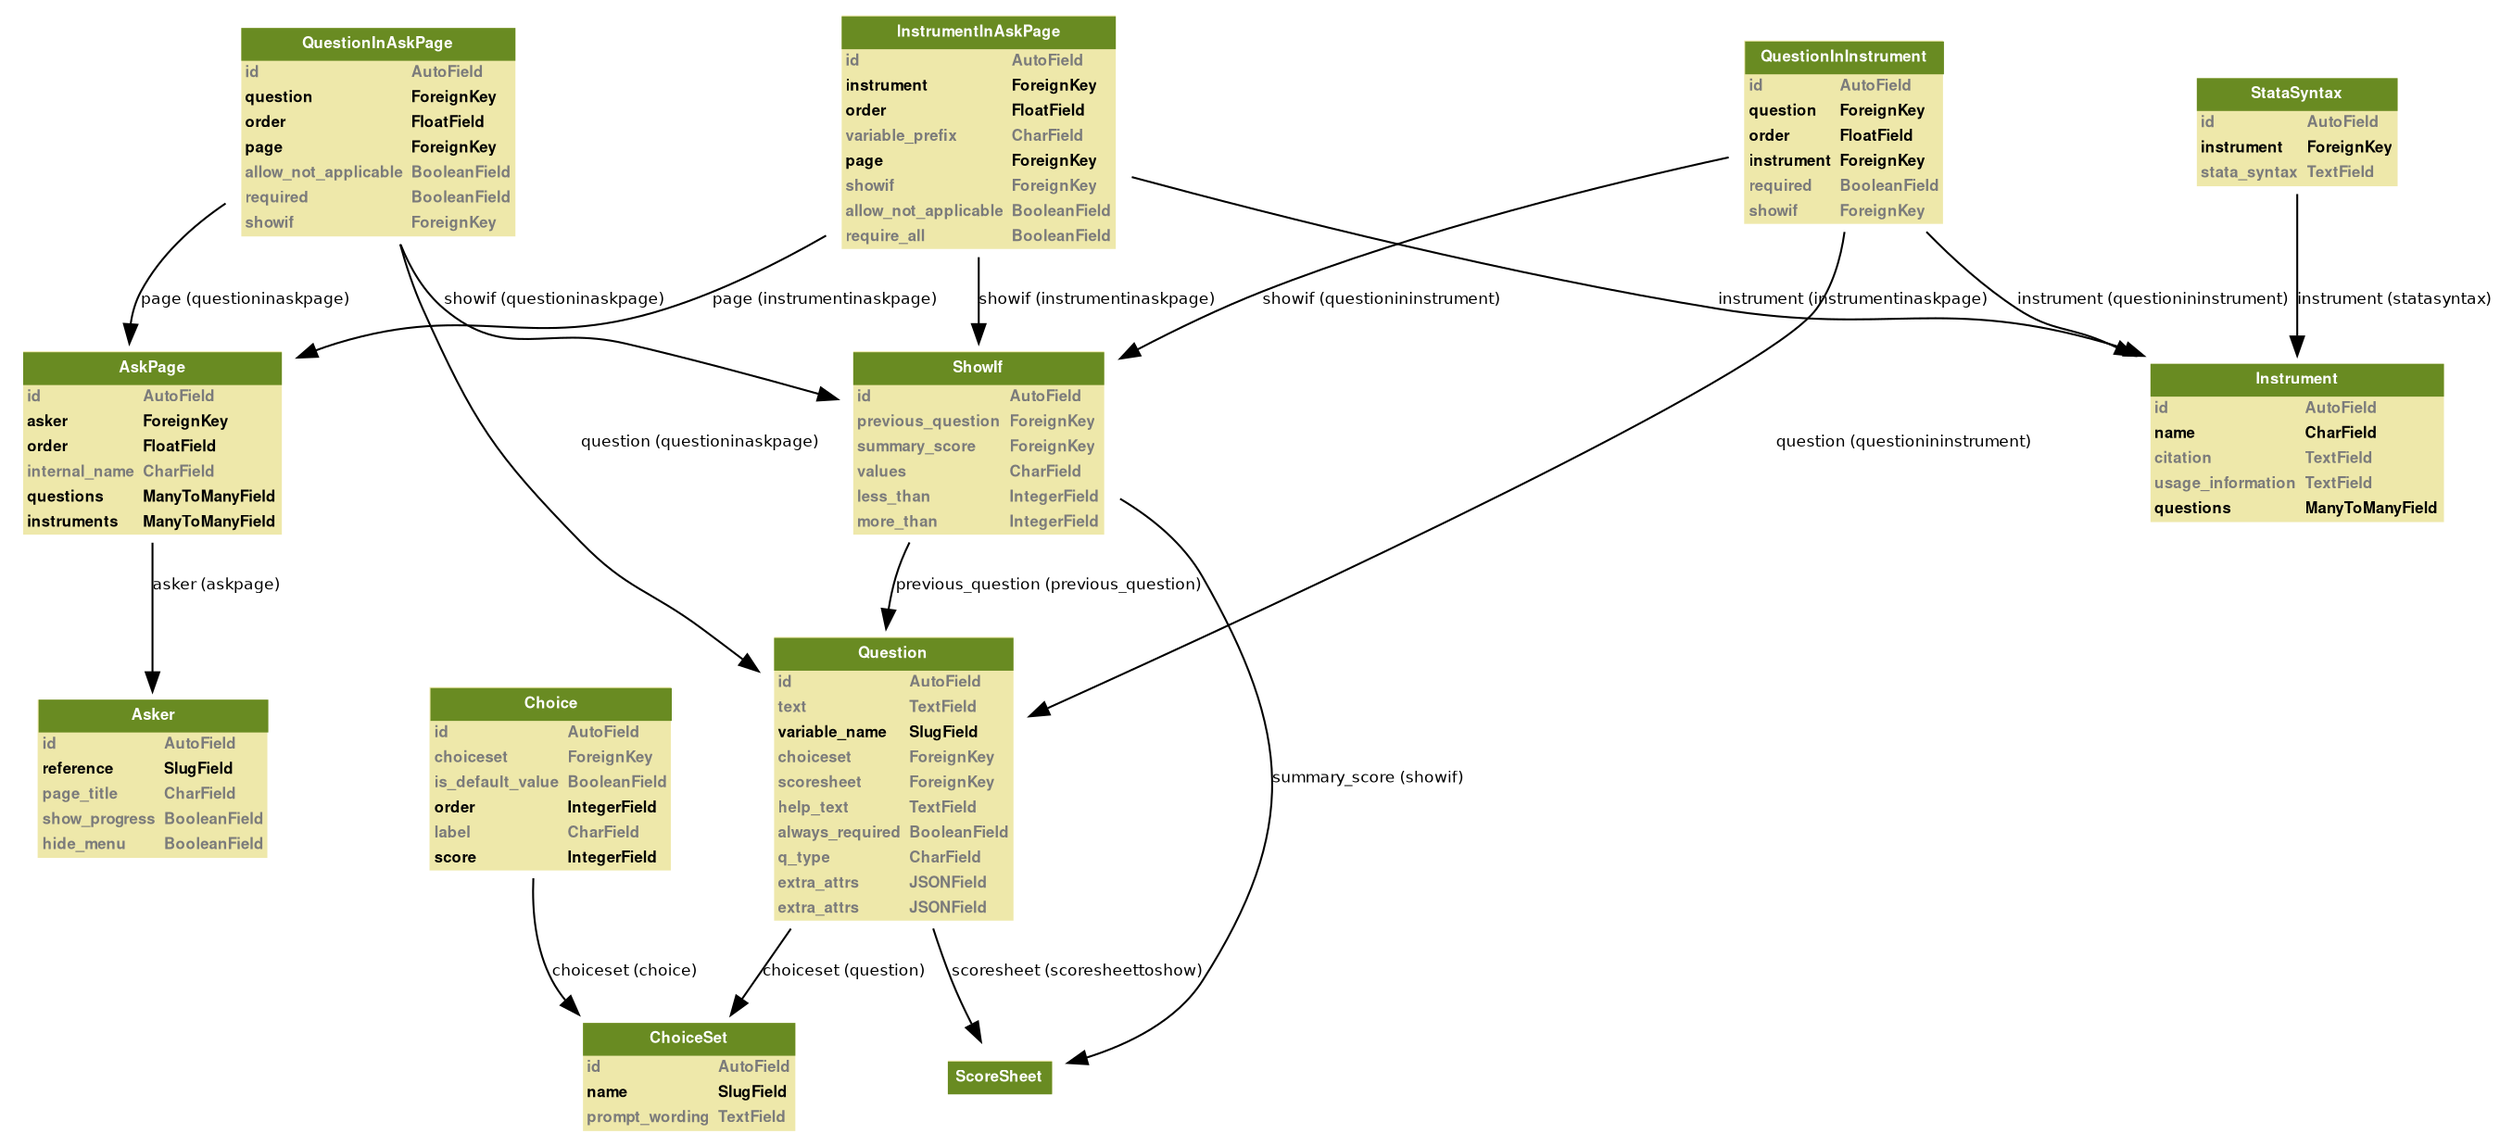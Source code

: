 
digraph name {
  fontname = "Helvetica"
  fontsize = 8

  node [
    fontname = "Helvetica"
    fontsize = 8
    shape = "plaintext"
  ]
  edge [
    fontname = "Helvetica"
    fontsize = 8
  ]




    ask_models_question_Question [label=<
    <TABLE BGCOLOR="palegoldenrod" BORDER="0" CELLBORDER="0" CELLSPACING="0">
     <TR><TD COLSPAN="2" CELLPADDING="4" ALIGN="CENTER" BGCOLOR="olivedrab4"
     ><FONT FACE="Helvetica Bold" COLOR="white"
     >Question</FONT></TD></TR>


        <TR><TD ALIGN="LEFT" BORDER="0"
        ><FONT COLOR="#7B7B7B" FACE="Helvetica Bold">id</FONT
        ></TD>
        <TD ALIGN="LEFT"
        ><FONT COLOR="#7B7B7B" FACE="Helvetica Bold">AutoField</FONT
        ></TD></TR>

        <TR><TD ALIGN="LEFT" BORDER="0"
        ><FONT COLOR="#7B7B7B" FACE="Helvetica Bold">text</FONT
        ></TD>
        <TD ALIGN="LEFT"
        ><FONT COLOR="#7B7B7B" FACE="Helvetica Bold">TextField</FONT
        ></TD></TR>

        <TR><TD ALIGN="LEFT" BORDER="0"
        ><FONT FACE="Helvetica Bold">variable_name</FONT
        ></TD>
        <TD ALIGN="LEFT"
        ><FONT FACE="Helvetica Bold">SlugField</FONT
        ></TD></TR>

        <TR><TD ALIGN="LEFT" BORDER="0"
        ><FONT COLOR="#7B7B7B" FACE="Helvetica Bold">choiceset</FONT
        ></TD>
        <TD ALIGN="LEFT"
        ><FONT COLOR="#7B7B7B" FACE="Helvetica Bold">ForeignKey</FONT
        ></TD></TR>

        <TR><TD ALIGN="LEFT" BORDER="0"
        ><FONT COLOR="#7B7B7B" FACE="Helvetica Bold">scoresheet</FONT
        ></TD>
        <TD ALIGN="LEFT"
        ><FONT COLOR="#7B7B7B" FACE="Helvetica Bold">ForeignKey</FONT
        ></TD></TR>

        <TR><TD ALIGN="LEFT" BORDER="0"
        ><FONT COLOR="#7B7B7B" FACE="Helvetica Bold">help_text</FONT
        ></TD>
        <TD ALIGN="LEFT"
        ><FONT COLOR="#7B7B7B" FACE="Helvetica Bold">TextField</FONT
        ></TD></TR>

        <TR><TD ALIGN="LEFT" BORDER="0"
        ><FONT COLOR="#7B7B7B" FACE="Helvetica Bold">always_required</FONT
        ></TD>
        <TD ALIGN="LEFT"
        ><FONT COLOR="#7B7B7B" FACE="Helvetica Bold">BooleanField</FONT
        ></TD></TR>

        <TR><TD ALIGN="LEFT" BORDER="0"
        ><FONT COLOR="#7B7B7B" FACE="Helvetica Bold">q_type</FONT
        ></TD>
        <TD ALIGN="LEFT"
        ><FONT COLOR="#7B7B7B" FACE="Helvetica Bold">CharField</FONT
        ></TD></TR>

        <TR><TD ALIGN="LEFT" BORDER="0"
        ><FONT COLOR="#7B7B7B" FACE="Helvetica Bold">extra_attrs</FONT
        ></TD>
        <TD ALIGN="LEFT"
        ><FONT COLOR="#7B7B7B" FACE="Helvetica Bold">JSONField</FONT
        ></TD></TR>

        <TR><TD ALIGN="LEFT" BORDER="0"
        ><FONT COLOR="#7B7B7B" FACE="Helvetica Bold">extra_attrs</FONT
        ></TD>
        <TD ALIGN="LEFT"
        ><FONT COLOR="#7B7B7B" FACE="Helvetica Bold">JSONField</FONT
        ></TD></TR>


    </TABLE>
    >]

    ask_models_question_Choice [label=<
    <TABLE BGCOLOR="palegoldenrod" BORDER="0" CELLBORDER="0" CELLSPACING="0">
     <TR><TD COLSPAN="2" CELLPADDING="4" ALIGN="CENTER" BGCOLOR="olivedrab4"
     ><FONT FACE="Helvetica Bold" COLOR="white"
     >Choice</FONT></TD></TR>


        <TR><TD ALIGN="LEFT" BORDER="0"
        ><FONT COLOR="#7B7B7B" FACE="Helvetica Bold">id</FONT
        ></TD>
        <TD ALIGN="LEFT"
        ><FONT COLOR="#7B7B7B" FACE="Helvetica Bold">AutoField</FONT
        ></TD></TR>

        <TR><TD ALIGN="LEFT" BORDER="0"
        ><FONT COLOR="#7B7B7B" FACE="Helvetica Bold">choiceset</FONT
        ></TD>
        <TD ALIGN="LEFT"
        ><FONT COLOR="#7B7B7B" FACE="Helvetica Bold">ForeignKey</FONT
        ></TD></TR>

        <TR><TD ALIGN="LEFT" BORDER="0"
        ><FONT COLOR="#7B7B7B" FACE="Helvetica Bold">is_default_value</FONT
        ></TD>
        <TD ALIGN="LEFT"
        ><FONT COLOR="#7B7B7B" FACE="Helvetica Bold">BooleanField</FONT
        ></TD></TR>

        <TR><TD ALIGN="LEFT" BORDER="0"
        ><FONT FACE="Helvetica Bold">order</FONT
        ></TD>
        <TD ALIGN="LEFT"
        ><FONT FACE="Helvetica Bold">IntegerField</FONT
        ></TD></TR>

        <TR><TD ALIGN="LEFT" BORDER="0"
        ><FONT COLOR="#7B7B7B" FACE="Helvetica Bold">label</FONT
        ></TD>
        <TD ALIGN="LEFT"
        ><FONT COLOR="#7B7B7B" FACE="Helvetica Bold">CharField</FONT
        ></TD></TR>

        <TR><TD ALIGN="LEFT" BORDER="0"
        ><FONT FACE="Helvetica Bold">score</FONT
        ></TD>
        <TD ALIGN="LEFT"
        ><FONT FACE="Helvetica Bold">IntegerField</FONT
        ></TD></TR>


    </TABLE>
    >]

    ask_models_question_ChoiceSet [label=<
    <TABLE BGCOLOR="palegoldenrod" BORDER="0" CELLBORDER="0" CELLSPACING="0">
     <TR><TD COLSPAN="2" CELLPADDING="4" ALIGN="CENTER" BGCOLOR="olivedrab4"
     ><FONT FACE="Helvetica Bold" COLOR="white"
     >ChoiceSet</FONT></TD></TR>


        <TR><TD ALIGN="LEFT" BORDER="0"
        ><FONT COLOR="#7B7B7B" FACE="Helvetica Bold">id</FONT
        ></TD>
        <TD ALIGN="LEFT"
        ><FONT COLOR="#7B7B7B" FACE="Helvetica Bold">AutoField</FONT
        ></TD></TR>

        <TR><TD ALIGN="LEFT" BORDER="0"
        ><FONT FACE="Helvetica Bold">name</FONT
        ></TD>
        <TD ALIGN="LEFT"
        ><FONT FACE="Helvetica Bold">SlugField</FONT
        ></TD></TR>

        <TR><TD ALIGN="LEFT" BORDER="0"
        ><FONT COLOR="#7B7B7B" FACE="Helvetica Bold">prompt_wording</FONT
        ></TD>
        <TD ALIGN="LEFT"
        ><FONT COLOR="#7B7B7B" FACE="Helvetica Bold">TextField</FONT
        ></TD></TR>


    </TABLE>
    >]

    ask_models_question_QuestionInAskPage [label=<
    <TABLE BGCOLOR="palegoldenrod" BORDER="0" CELLBORDER="0" CELLSPACING="0">
     <TR><TD COLSPAN="2" CELLPADDING="4" ALIGN="CENTER" BGCOLOR="olivedrab4"
     ><FONT FACE="Helvetica Bold" COLOR="white"
     >QuestionInAskPage</FONT></TD></TR>


        <TR><TD ALIGN="LEFT" BORDER="0"
        ><FONT COLOR="#7B7B7B" FACE="Helvetica Bold">id</FONT
        ></TD>
        <TD ALIGN="LEFT"
        ><FONT COLOR="#7B7B7B" FACE="Helvetica Bold">AutoField</FONT
        ></TD></TR>

        <TR><TD ALIGN="LEFT" BORDER="0"
        ><FONT FACE="Helvetica Bold">question</FONT
        ></TD>
        <TD ALIGN="LEFT"
        ><FONT FACE="Helvetica Bold">ForeignKey</FONT
        ></TD></TR>

        <TR><TD ALIGN="LEFT" BORDER="0"
        ><FONT FACE="Helvetica Bold">order</FONT
        ></TD>
        <TD ALIGN="LEFT"
        ><FONT FACE="Helvetica Bold">FloatField</FONT
        ></TD></TR>

        <TR><TD ALIGN="LEFT" BORDER="0"
        ><FONT FACE="Helvetica Bold">page</FONT
        ></TD>
        <TD ALIGN="LEFT"
        ><FONT FACE="Helvetica Bold">ForeignKey</FONT
        ></TD></TR>

        <TR><TD ALIGN="LEFT" BORDER="0"
        ><FONT COLOR="#7B7B7B" FACE="Helvetica Bold">allow_not_applicable</FONT
        ></TD>
        <TD ALIGN="LEFT"
        ><FONT COLOR="#7B7B7B" FACE="Helvetica Bold">BooleanField</FONT
        ></TD></TR>

        <TR><TD ALIGN="LEFT" BORDER="0"
        ><FONT COLOR="#7B7B7B" FACE="Helvetica Bold">required</FONT
        ></TD>
        <TD ALIGN="LEFT"
        ><FONT COLOR="#7B7B7B" FACE="Helvetica Bold">BooleanField</FONT
        ></TD></TR>

        <TR><TD ALIGN="LEFT" BORDER="0"
        ><FONT COLOR="#7B7B7B" FACE="Helvetica Bold">showif</FONT
        ></TD>
        <TD ALIGN="LEFT"
        ><FONT COLOR="#7B7B7B" FACE="Helvetica Bold">ForeignKey</FONT
        ></TD></TR>


    </TABLE>
    >]

    ask_models_question_QuestionInInstrument [label=<
    <TABLE BGCOLOR="palegoldenrod" BORDER="0" CELLBORDER="0" CELLSPACING="0">
     <TR><TD COLSPAN="2" CELLPADDING="4" ALIGN="CENTER" BGCOLOR="olivedrab4"
     ><FONT FACE="Helvetica Bold" COLOR="white"
     >QuestionInInstrument</FONT></TD></TR>


        <TR><TD ALIGN="LEFT" BORDER="0"
        ><FONT COLOR="#7B7B7B" FACE="Helvetica Bold">id</FONT
        ></TD>
        <TD ALIGN="LEFT"
        ><FONT COLOR="#7B7B7B" FACE="Helvetica Bold">AutoField</FONT
        ></TD></TR>

        <TR><TD ALIGN="LEFT" BORDER="0"
        ><FONT FACE="Helvetica Bold">question</FONT
        ></TD>
        <TD ALIGN="LEFT"
        ><FONT FACE="Helvetica Bold">ForeignKey</FONT
        ></TD></TR>

        <TR><TD ALIGN="LEFT" BORDER="0"
        ><FONT FACE="Helvetica Bold">order</FONT
        ></TD>
        <TD ALIGN="LEFT"
        ><FONT FACE="Helvetica Bold">FloatField</FONT
        ></TD></TR>

        <TR><TD ALIGN="LEFT" BORDER="0"
        ><FONT FACE="Helvetica Bold">instrument</FONT
        ></TD>
        <TD ALIGN="LEFT"
        ><FONT FACE="Helvetica Bold">ForeignKey</FONT
        ></TD></TR>

        <TR><TD ALIGN="LEFT" BORDER="0"
        ><FONT COLOR="#7B7B7B" FACE="Helvetica Bold">required</FONT
        ></TD>
        <TD ALIGN="LEFT"
        ><FONT COLOR="#7B7B7B" FACE="Helvetica Bold">BooleanField</FONT
        ></TD></TR>

        <TR><TD ALIGN="LEFT" BORDER="0"
        ><FONT COLOR="#7B7B7B" FACE="Helvetica Bold">showif</FONT
        ></TD>
        <TD ALIGN="LEFT"
        ><FONT COLOR="#7B7B7B" FACE="Helvetica Bold">ForeignKey</FONT
        ></TD></TR>


    </TABLE>
    >]

    ask_models_question_ShowIf [label=<
    <TABLE BGCOLOR="palegoldenrod" BORDER="0" CELLBORDER="0" CELLSPACING="0">
     <TR><TD COLSPAN="2" CELLPADDING="4" ALIGN="CENTER" BGCOLOR="olivedrab4"
     ><FONT FACE="Helvetica Bold" COLOR="white"
     >ShowIf</FONT></TD></TR>


        <TR><TD ALIGN="LEFT" BORDER="0"
        ><FONT COLOR="#7B7B7B" FACE="Helvetica Bold">id</FONT
        ></TD>
        <TD ALIGN="LEFT"
        ><FONT COLOR="#7B7B7B" FACE="Helvetica Bold">AutoField</FONT
        ></TD></TR>

        <TR><TD ALIGN="LEFT" BORDER="0"
        ><FONT COLOR="#7B7B7B" FACE="Helvetica Bold">previous_question</FONT
        ></TD>
        <TD ALIGN="LEFT"
        ><FONT COLOR="#7B7B7B" FACE="Helvetica Bold">ForeignKey</FONT
        ></TD></TR>

        <TR><TD ALIGN="LEFT" BORDER="0"
        ><FONT COLOR="#7B7B7B" FACE="Helvetica Bold">summary_score</FONT
        ></TD>
        <TD ALIGN="LEFT"
        ><FONT COLOR="#7B7B7B" FACE="Helvetica Bold">ForeignKey</FONT
        ></TD></TR>

        <TR><TD ALIGN="LEFT" BORDER="0"
        ><FONT COLOR="#7B7B7B" FACE="Helvetica Bold">values</FONT
        ></TD>
        <TD ALIGN="LEFT"
        ><FONT COLOR="#7B7B7B" FACE="Helvetica Bold">CharField</FONT
        ></TD></TR>

        <TR><TD ALIGN="LEFT" BORDER="0"
        ><FONT COLOR="#7B7B7B" FACE="Helvetica Bold">less_than</FONT
        ></TD>
        <TD ALIGN="LEFT"
        ><FONT COLOR="#7B7B7B" FACE="Helvetica Bold">IntegerField</FONT
        ></TD></TR>

        <TR><TD ALIGN="LEFT" BORDER="0"
        ><FONT COLOR="#7B7B7B" FACE="Helvetica Bold">more_than</FONT
        ></TD>
        <TD ALIGN="LEFT"
        ><FONT COLOR="#7B7B7B" FACE="Helvetica Bold">IntegerField</FONT
        ></TD></TR>


    </TABLE>
    >]

    ask_models_instrument_StataSyntax [label=<
    <TABLE BGCOLOR="palegoldenrod" BORDER="0" CELLBORDER="0" CELLSPACING="0">
     <TR><TD COLSPAN="2" CELLPADDING="4" ALIGN="CENTER" BGCOLOR="olivedrab4"
     ><FONT FACE="Helvetica Bold" COLOR="white"
     >StataSyntax</FONT></TD></TR>


        <TR><TD ALIGN="LEFT" BORDER="0"
        ><FONT COLOR="#7B7B7B" FACE="Helvetica Bold">id</FONT
        ></TD>
        <TD ALIGN="LEFT"
        ><FONT COLOR="#7B7B7B" FACE="Helvetica Bold">AutoField</FONT
        ></TD></TR>

        <TR><TD ALIGN="LEFT" BORDER="0"
        ><FONT FACE="Helvetica Bold">instrument</FONT
        ></TD>
        <TD ALIGN="LEFT"
        ><FONT FACE="Helvetica Bold">ForeignKey</FONT
        ></TD></TR>

        <TR><TD ALIGN="LEFT" BORDER="0"
        ><FONT COLOR="#7B7B7B" FACE="Helvetica Bold">stata_syntax</FONT
        ></TD>
        <TD ALIGN="LEFT"
        ><FONT COLOR="#7B7B7B" FACE="Helvetica Bold">TextField</FONT
        ></TD></TR>


    </TABLE>
    >]

    ask_models_instrument_Instrument [label=<
    <TABLE BGCOLOR="palegoldenrod" BORDER="0" CELLBORDER="0" CELLSPACING="0">
     <TR><TD COLSPAN="2" CELLPADDING="4" ALIGN="CENTER" BGCOLOR="olivedrab4"
     ><FONT FACE="Helvetica Bold" COLOR="white"
     >Instrument</FONT></TD></TR>


        <TR><TD ALIGN="LEFT" BORDER="0"
        ><FONT COLOR="#7B7B7B" FACE="Helvetica Bold">id</FONT
        ></TD>
        <TD ALIGN="LEFT"
        ><FONT COLOR="#7B7B7B" FACE="Helvetica Bold">AutoField</FONT
        ></TD></TR>

        <TR><TD ALIGN="LEFT" BORDER="0"
        ><FONT FACE="Helvetica Bold">name</FONT
        ></TD>
        <TD ALIGN="LEFT"
        ><FONT FACE="Helvetica Bold">CharField</FONT
        ></TD></TR>

        <TR><TD ALIGN="LEFT" BORDER="0"
        ><FONT COLOR="#7B7B7B" FACE="Helvetica Bold">citation</FONT
        ></TD>
        <TD ALIGN="LEFT"
        ><FONT COLOR="#7B7B7B" FACE="Helvetica Bold">TextField</FONT
        ></TD></TR>

        <TR><TD ALIGN="LEFT" BORDER="0"
        ><FONT COLOR="#7B7B7B" FACE="Helvetica Bold">usage_information</FONT
        ></TD>
        <TD ALIGN="LEFT"
        ><FONT COLOR="#7B7B7B" FACE="Helvetica Bold">TextField</FONT
        ></TD></TR>

        <TR><TD ALIGN="LEFT" BORDER="0"
        ><FONT FACE="Helvetica Bold">questions</FONT
        ></TD>
        <TD ALIGN="LEFT"
        ><FONT FACE="Helvetica Bold">ManyToManyField</FONT
        ></TD></TR>


    </TABLE>
    >]

    ask_models_instrument_InstrumentInAskPage [label=<
    <TABLE BGCOLOR="palegoldenrod" BORDER="0" CELLBORDER="0" CELLSPACING="0">
     <TR><TD COLSPAN="2" CELLPADDING="4" ALIGN="CENTER" BGCOLOR="olivedrab4"
     ><FONT FACE="Helvetica Bold" COLOR="white"
     >InstrumentInAskPage</FONT></TD></TR>


        <TR><TD ALIGN="LEFT" BORDER="0"
        ><FONT COLOR="#7B7B7B" FACE="Helvetica Bold">id</FONT
        ></TD>
        <TD ALIGN="LEFT"
        ><FONT COLOR="#7B7B7B" FACE="Helvetica Bold">AutoField</FONT
        ></TD></TR>

        <TR><TD ALIGN="LEFT" BORDER="0"
        ><FONT FACE="Helvetica Bold">instrument</FONT
        ></TD>
        <TD ALIGN="LEFT"
        ><FONT FACE="Helvetica Bold">ForeignKey</FONT
        ></TD></TR>

        <TR><TD ALIGN="LEFT" BORDER="0"
        ><FONT FACE="Helvetica Bold">order</FONT
        ></TD>
        <TD ALIGN="LEFT"
        ><FONT FACE="Helvetica Bold">FloatField</FONT
        ></TD></TR>

        <TR><TD ALIGN="LEFT" BORDER="0"
        ><FONT COLOR="#7B7B7B" FACE="Helvetica Bold">variable_prefix</FONT
        ></TD>
        <TD ALIGN="LEFT"
        ><FONT COLOR="#7B7B7B" FACE="Helvetica Bold">CharField</FONT
        ></TD></TR>

        <TR><TD ALIGN="LEFT" BORDER="0"
        ><FONT FACE="Helvetica Bold">page</FONT
        ></TD>
        <TD ALIGN="LEFT"
        ><FONT FACE="Helvetica Bold">ForeignKey</FONT
        ></TD></TR>

        <TR><TD ALIGN="LEFT" BORDER="0"
        ><FONT COLOR="#7B7B7B" FACE="Helvetica Bold">showif</FONT
        ></TD>
        <TD ALIGN="LEFT"
        ><FONT COLOR="#7B7B7B" FACE="Helvetica Bold">ForeignKey</FONT
        ></TD></TR>

        <TR><TD ALIGN="LEFT" BORDER="0"
        ><FONT COLOR="#7B7B7B" FACE="Helvetica Bold">allow_not_applicable</FONT
        ></TD>
        <TD ALIGN="LEFT"
        ><FONT COLOR="#7B7B7B" FACE="Helvetica Bold">BooleanField</FONT
        ></TD></TR>

        <TR><TD ALIGN="LEFT" BORDER="0"
        ><FONT COLOR="#7B7B7B" FACE="Helvetica Bold">require_all</FONT
        ></TD>
        <TD ALIGN="LEFT"
        ><FONT COLOR="#7B7B7B" FACE="Helvetica Bold">BooleanField</FONT
        ></TD></TR>


    </TABLE>
    >]

    ask_models_page_AskPage [label=<
    <TABLE BGCOLOR="palegoldenrod" BORDER="0" CELLBORDER="0" CELLSPACING="0">
     <TR><TD COLSPAN="2" CELLPADDING="4" ALIGN="CENTER" BGCOLOR="olivedrab4"
     ><FONT FACE="Helvetica Bold" COLOR="white"
     >AskPage</FONT></TD></TR>


        <TR><TD ALIGN="LEFT" BORDER="0"
        ><FONT COLOR="#7B7B7B" FACE="Helvetica Bold">id</FONT
        ></TD>
        <TD ALIGN="LEFT"
        ><FONT COLOR="#7B7B7B" FACE="Helvetica Bold">AutoField</FONT
        ></TD></TR>

        <TR><TD ALIGN="LEFT" BORDER="0"
        ><FONT FACE="Helvetica Bold">asker</FONT
        ></TD>
        <TD ALIGN="LEFT"
        ><FONT FACE="Helvetica Bold">ForeignKey</FONT
        ></TD></TR>

        <TR><TD ALIGN="LEFT" BORDER="0"
        ><FONT FACE="Helvetica Bold">order</FONT
        ></TD>
        <TD ALIGN="LEFT"
        ><FONT FACE="Helvetica Bold">FloatField</FONT
        ></TD></TR>

        <TR><TD ALIGN="LEFT" BORDER="0"
        ><FONT COLOR="#7B7B7B" FACE="Helvetica Bold">internal_name</FONT
        ></TD>
        <TD ALIGN="LEFT"
        ><FONT COLOR="#7B7B7B" FACE="Helvetica Bold">CharField</FONT
        ></TD></TR>

        <TR><TD ALIGN="LEFT" BORDER="0"
        ><FONT FACE="Helvetica Bold">questions</FONT
        ></TD>
        <TD ALIGN="LEFT"
        ><FONT FACE="Helvetica Bold">ManyToManyField</FONT
        ></TD></TR>

        <TR><TD ALIGN="LEFT" BORDER="0"
        ><FONT FACE="Helvetica Bold">instruments</FONT
        ></TD>
        <TD ALIGN="LEFT"
        ><FONT FACE="Helvetica Bold">ManyToManyField</FONT
        ></TD></TR>


    </TABLE>
    >]

    ask_models_asker_Asker [label=<
    <TABLE BGCOLOR="palegoldenrod" BORDER="0" CELLBORDER="0" CELLSPACING="0">
     <TR><TD COLSPAN="2" CELLPADDING="4" ALIGN="CENTER" BGCOLOR="olivedrab4"
     ><FONT FACE="Helvetica Bold" COLOR="white"
     >Asker</FONT></TD></TR>


        <TR><TD ALIGN="LEFT" BORDER="0"
        ><FONT COLOR="#7B7B7B" FACE="Helvetica Bold">id</FONT
        ></TD>
        <TD ALIGN="LEFT"
        ><FONT COLOR="#7B7B7B" FACE="Helvetica Bold">AutoField</FONT
        ></TD></TR>

        <TR><TD ALIGN="LEFT" BORDER="0"
        ><FONT FACE="Helvetica Bold">reference</FONT
        ></TD>
        <TD ALIGN="LEFT"
        ><FONT FACE="Helvetica Bold">SlugField</FONT
        ></TD></TR>

        <TR><TD ALIGN="LEFT" BORDER="0"
        ><FONT COLOR="#7B7B7B" FACE="Helvetica Bold">page_title</FONT
        ></TD>
        <TD ALIGN="LEFT"
        ><FONT COLOR="#7B7B7B" FACE="Helvetica Bold">CharField</FONT
        ></TD></TR>

        <TR><TD ALIGN="LEFT" BORDER="0"
        ><FONT COLOR="#7B7B7B" FACE="Helvetica Bold">show_progress</FONT
        ></TD>
        <TD ALIGN="LEFT"
        ><FONT COLOR="#7B7B7B" FACE="Helvetica Bold">BooleanField</FONT
        ></TD></TR>

        <TR><TD ALIGN="LEFT" BORDER="0"
        ><FONT COLOR="#7B7B7B" FACE="Helvetica Bold">hide_menu</FONT
        ></TD>
        <TD ALIGN="LEFT"
        ><FONT COLOR="#7B7B7B" FACE="Helvetica Bold">BooleanField</FONT
        ></TD></TR>


    </TABLE>
    >]





  ask_models_question_Question -> ask_models_question_ChoiceSet
  [label="choiceset (question)"] ;


  signalbox_models_scoresheet_ScoreSheet [label=<
      <TABLE BGCOLOR="palegoldenrod" BORDER="0" CELLBORDER="0" CELLSPACING="0">
      <TR><TD COLSPAN="2" CELLPADDING="4" ALIGN="CENTER" BGCOLOR="olivedrab4"
      ><FONT FACE="Helvetica Bold" COLOR="white"
      >ScoreSheet</FONT></TD></TR>
      </TABLE>
      >]

  ask_models_question_Question -> signalbox_models_scoresheet_ScoreSheet
  [label="scoresheet (scoresheettoshow)"] ;




  ask_models_question_Choice -> ask_models_question_ChoiceSet
  [label="choiceset (choice)"] ;






  ask_models_question_QuestionInAskPage -> ask_models_question_Question
  [label="question (questioninaskpage)"] ;


  ask_models_question_QuestionInAskPage -> ask_models_page_AskPage
  [label="page (questioninaskpage)"] ;


  ask_models_question_QuestionInAskPage -> ask_models_question_ShowIf
  [label="showif (questioninaskpage)"] ;




  ask_models_question_QuestionInInstrument -> ask_models_question_Question
  [label="question (questionininstrument)"] ;


  ask_models_question_QuestionInInstrument -> ask_models_instrument_Instrument
  [label="instrument (questionininstrument)"] ;


  ask_models_question_QuestionInInstrument -> ask_models_question_ShowIf
  [label="showif (questionininstrument)"] ;




  ask_models_question_ShowIf -> ask_models_question_Question
  [label="previous_question (previous_question)"] ;


  signalbox_models_scoresheet_ScoreSheet [label=<
      <TABLE BGCOLOR="palegoldenrod" BORDER="0" CELLBORDER="0" CELLSPACING="0">
      <TR><TD COLSPAN="2" CELLPADDING="4" ALIGN="CENTER" BGCOLOR="olivedrab4"
      ><FONT FACE="Helvetica Bold" COLOR="white"
      >ScoreSheet</FONT></TD></TR>
      </TABLE>
      >]

  ask_models_question_ShowIf -> signalbox_models_scoresheet_ScoreSheet
  [label="summary_score (showif)"] ;




  ask_models_instrument_StataSyntax -> ask_models_instrument_Instrument
  [label="instrument (statasyntax)"] ;






  ask_models_instrument_InstrumentInAskPage -> ask_models_instrument_Instrument
  [label="instrument (instrumentinaskpage)"] ;


  ask_models_instrument_InstrumentInAskPage -> ask_models_page_AskPage
  [label="page (instrumentinaskpage)"] ;


  ask_models_instrument_InstrumentInAskPage -> ask_models_question_ShowIf
  [label="showif (instrumentinaskpage)"] ;




  ask_models_page_AskPage -> ask_models_asker_Asker
  [label="asker (askpage)"] ;




}
